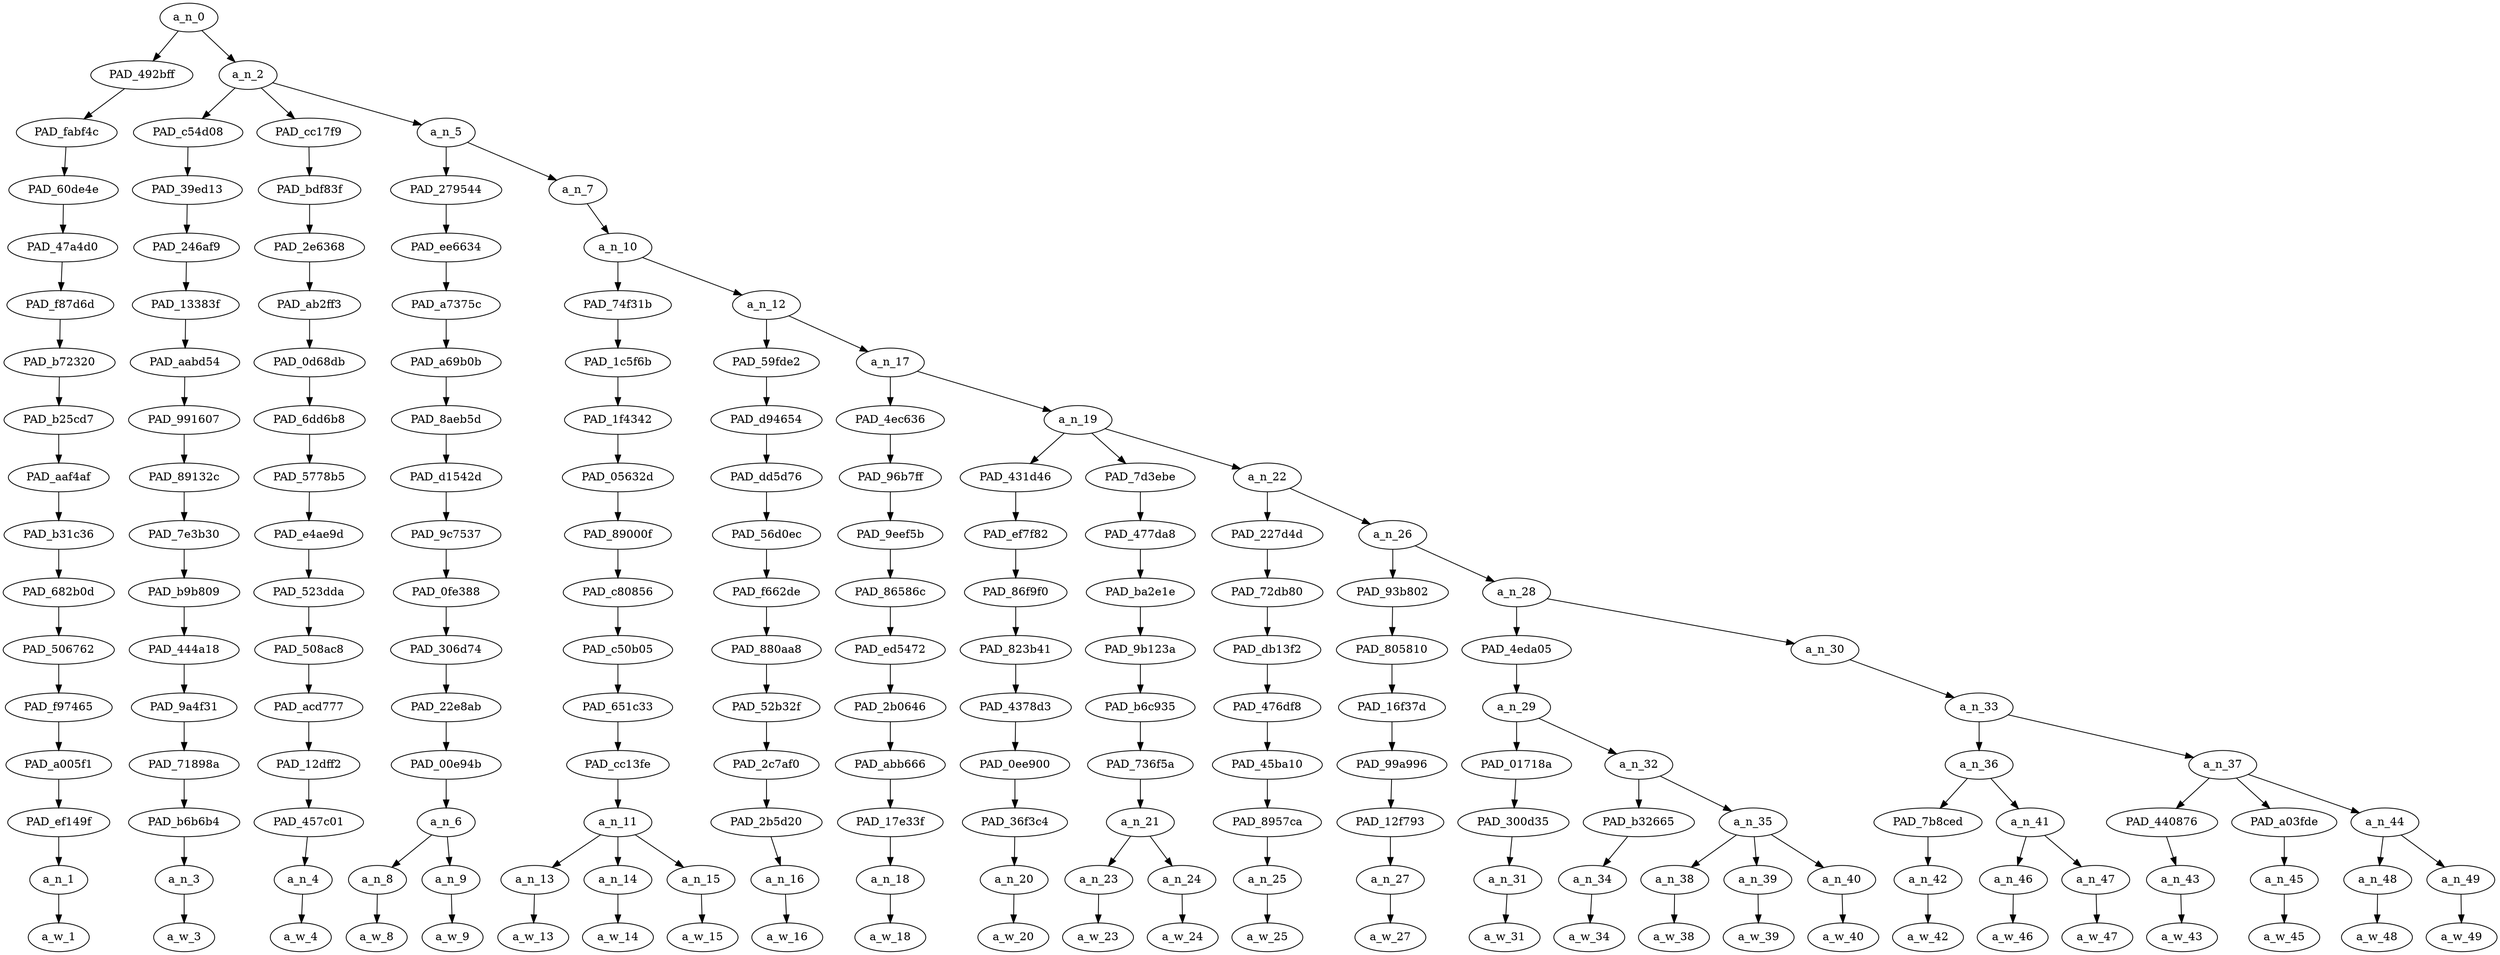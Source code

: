 strict digraph "" {
	a_n_0	[div_dir=1,
		index=0,
		level=16,
		pos="1.4283311631944444,16!",
		text_span="[0, 1, 2, 3, 4, 5, 6, 7, 8, 9, 10, 11, 12, 13, 14, 15, 16, 17, 18, 19, 20, 21, 22, 23, 24, 25, 26]",
		value=1.00000001];
	PAD_492bff	[div_dir=1,
		index=0,
		level=15,
		pos="0.0,15!",
		text_span="[0]",
		value=0.03278621];
	a_n_0 -> PAD_492bff;
	a_n_2	[div_dir=1,
		index=1,
		level=15,
		pos="2.856662326388889,15!",
		text_span="[1, 2, 3, 4, 5, 6, 7, 8, 9, 10, 11, 12, 13, 14, 15, 16, 17, 18, 19, 20, 21, 22, 23, 24, 25, 26]",
		value=0.96637323];
	a_n_0 -> a_n_2;
	PAD_fabf4c	[div_dir=1,
		index=0,
		level=14,
		pos="0.0,14!",
		text_span="[0]",
		value=0.03278621];
	PAD_492bff -> PAD_fabf4c;
	PAD_60de4e	[div_dir=1,
		index=0,
		level=13,
		pos="0.0,13!",
		text_span="[0]",
		value=0.03278621];
	PAD_fabf4c -> PAD_60de4e;
	PAD_47a4d0	[div_dir=1,
		index=0,
		level=12,
		pos="0.0,12!",
		text_span="[0]",
		value=0.03278621];
	PAD_60de4e -> PAD_47a4d0;
	PAD_f87d6d	[div_dir=1,
		index=0,
		level=11,
		pos="0.0,11!",
		text_span="[0]",
		value=0.03278621];
	PAD_47a4d0 -> PAD_f87d6d;
	PAD_b72320	[div_dir=1,
		index=0,
		level=10,
		pos="0.0,10!",
		text_span="[0]",
		value=0.03278621];
	PAD_f87d6d -> PAD_b72320;
	PAD_b25cd7	[div_dir=1,
		index=0,
		level=9,
		pos="0.0,9!",
		text_span="[0]",
		value=0.03278621];
	PAD_b72320 -> PAD_b25cd7;
	PAD_aaf4af	[div_dir=1,
		index=0,
		level=8,
		pos="0.0,8!",
		text_span="[0]",
		value=0.03278621];
	PAD_b25cd7 -> PAD_aaf4af;
	PAD_b31c36	[div_dir=1,
		index=0,
		level=7,
		pos="0.0,7!",
		text_span="[0]",
		value=0.03278621];
	PAD_aaf4af -> PAD_b31c36;
	PAD_682b0d	[div_dir=1,
		index=0,
		level=6,
		pos="0.0,6!",
		text_span="[0]",
		value=0.03278621];
	PAD_b31c36 -> PAD_682b0d;
	PAD_506762	[div_dir=1,
		index=0,
		level=5,
		pos="0.0,5!",
		text_span="[0]",
		value=0.03278621];
	PAD_682b0d -> PAD_506762;
	PAD_f97465	[div_dir=1,
		index=0,
		level=4,
		pos="0.0,4!",
		text_span="[0]",
		value=0.03278621];
	PAD_506762 -> PAD_f97465;
	PAD_a005f1	[div_dir=1,
		index=0,
		level=3,
		pos="0.0,3!",
		text_span="[0]",
		value=0.03278621];
	PAD_f97465 -> PAD_a005f1;
	PAD_ef149f	[div_dir=1,
		index=0,
		level=2,
		pos="0.0,2!",
		text_span="[0]",
		value=0.03278621];
	PAD_a005f1 -> PAD_ef149f;
	a_n_1	[div_dir=1,
		index=0,
		level=1,
		pos="0.0,1!",
		text_span="[0]",
		value=0.03278621];
	PAD_ef149f -> a_n_1;
	a_w_1	[div_dir=0,
		index=0,
		level=0,
		pos="0,0!",
		text_span="[0]",
		value=it];
	a_n_1 -> a_w_1;
	PAD_c54d08	[div_dir=1,
		index=1,
		level=14,
		pos="1.0,14!",
		text_span="[1]",
		value=0.08387224];
	a_n_2 -> PAD_c54d08;
	PAD_cc17f9	[div_dir=1,
		index=2,
		level=14,
		pos="2.0,14!",
		text_span="[2]",
		value=0.02663033];
	a_n_2 -> PAD_cc17f9;
	a_n_5	[div_dir=1,
		index=3,
		level=14,
		pos="5.569986979166666,14!",
		text_span="[3, 4, 5, 6, 7, 8, 9, 10, 11, 12, 13, 14, 15, 16, 17, 18, 19, 20, 21, 22, 23, 24, 25, 26]",
		value=0.85506629];
	a_n_2 -> a_n_5;
	PAD_39ed13	[div_dir=1,
		index=1,
		level=13,
		pos="1.0,13!",
		text_span="[1]",
		value=0.08387224];
	PAD_c54d08 -> PAD_39ed13;
	PAD_246af9	[div_dir=1,
		index=1,
		level=12,
		pos="1.0,12!",
		text_span="[1]",
		value=0.08387224];
	PAD_39ed13 -> PAD_246af9;
	PAD_13383f	[div_dir=1,
		index=1,
		level=11,
		pos="1.0,11!",
		text_span="[1]",
		value=0.08387224];
	PAD_246af9 -> PAD_13383f;
	PAD_aabd54	[div_dir=1,
		index=1,
		level=10,
		pos="1.0,10!",
		text_span="[1]",
		value=0.08387224];
	PAD_13383f -> PAD_aabd54;
	PAD_991607	[div_dir=1,
		index=1,
		level=9,
		pos="1.0,9!",
		text_span="[1]",
		value=0.08387224];
	PAD_aabd54 -> PAD_991607;
	PAD_89132c	[div_dir=1,
		index=1,
		level=8,
		pos="1.0,8!",
		text_span="[1]",
		value=0.08387224];
	PAD_991607 -> PAD_89132c;
	PAD_7e3b30	[div_dir=1,
		index=1,
		level=7,
		pos="1.0,7!",
		text_span="[1]",
		value=0.08387224];
	PAD_89132c -> PAD_7e3b30;
	PAD_b9b809	[div_dir=1,
		index=1,
		level=6,
		pos="1.0,6!",
		text_span="[1]",
		value=0.08387224];
	PAD_7e3b30 -> PAD_b9b809;
	PAD_444a18	[div_dir=1,
		index=1,
		level=5,
		pos="1.0,5!",
		text_span="[1]",
		value=0.08387224];
	PAD_b9b809 -> PAD_444a18;
	PAD_9a4f31	[div_dir=1,
		index=1,
		level=4,
		pos="1.0,4!",
		text_span="[1]",
		value=0.08387224];
	PAD_444a18 -> PAD_9a4f31;
	PAD_71898a	[div_dir=1,
		index=1,
		level=3,
		pos="1.0,3!",
		text_span="[1]",
		value=0.08387224];
	PAD_9a4f31 -> PAD_71898a;
	PAD_b6b6b4	[div_dir=1,
		index=1,
		level=2,
		pos="1.0,2!",
		text_span="[1]",
		value=0.08387224];
	PAD_71898a -> PAD_b6b6b4;
	a_n_3	[div_dir=1,
		index=1,
		level=1,
		pos="1.0,1!",
		text_span="[1]",
		value=0.08387224];
	PAD_b6b6b4 -> a_n_3;
	a_w_3	[div_dir=0,
		index=1,
		level=0,
		pos="1,0!",
		text_span="[1]",
		value=irritates];
	a_n_3 -> a_w_3;
	PAD_bdf83f	[div_dir=1,
		index=2,
		level=13,
		pos="2.0,13!",
		text_span="[2]",
		value=0.02663033];
	PAD_cc17f9 -> PAD_bdf83f;
	PAD_2e6368	[div_dir=1,
		index=2,
		level=12,
		pos="2.0,12!",
		text_span="[2]",
		value=0.02663033];
	PAD_bdf83f -> PAD_2e6368;
	PAD_ab2ff3	[div_dir=1,
		index=2,
		level=11,
		pos="2.0,11!",
		text_span="[2]",
		value=0.02663033];
	PAD_2e6368 -> PAD_ab2ff3;
	PAD_0d68db	[div_dir=1,
		index=2,
		level=10,
		pos="2.0,10!",
		text_span="[2]",
		value=0.02663033];
	PAD_ab2ff3 -> PAD_0d68db;
	PAD_6dd6b8	[div_dir=1,
		index=2,
		level=9,
		pos="2.0,9!",
		text_span="[2]",
		value=0.02663033];
	PAD_0d68db -> PAD_6dd6b8;
	PAD_5778b5	[div_dir=1,
		index=2,
		level=8,
		pos="2.0,8!",
		text_span="[2]",
		value=0.02663033];
	PAD_6dd6b8 -> PAD_5778b5;
	PAD_e4ae9d	[div_dir=1,
		index=2,
		level=7,
		pos="2.0,7!",
		text_span="[2]",
		value=0.02663033];
	PAD_5778b5 -> PAD_e4ae9d;
	PAD_523dda	[div_dir=1,
		index=2,
		level=6,
		pos="2.0,6!",
		text_span="[2]",
		value=0.02663033];
	PAD_e4ae9d -> PAD_523dda;
	PAD_508ac8	[div_dir=1,
		index=2,
		level=5,
		pos="2.0,5!",
		text_span="[2]",
		value=0.02663033];
	PAD_523dda -> PAD_508ac8;
	PAD_acd777	[div_dir=1,
		index=2,
		level=4,
		pos="2.0,4!",
		text_span="[2]",
		value=0.02663033];
	PAD_508ac8 -> PAD_acd777;
	PAD_12dff2	[div_dir=1,
		index=2,
		level=3,
		pos="2.0,3!",
		text_span="[2]",
		value=0.02663033];
	PAD_acd777 -> PAD_12dff2;
	PAD_457c01	[div_dir=1,
		index=2,
		level=2,
		pos="2.0,2!",
		text_span="[2]",
		value=0.02663033];
	PAD_12dff2 -> PAD_457c01;
	a_n_4	[div_dir=1,
		index=2,
		level=1,
		pos="2.0,1!",
		text_span="[2]",
		value=0.02663033];
	PAD_457c01 -> a_n_4;
	a_w_4	[div_dir=0,
		index=2,
		level=0,
		pos="2,0!",
		text_span="[2]",
		value=me];
	a_n_4 -> a_w_4;
	PAD_279544	[div_dir=1,
		index=3,
		level=13,
		pos="3.5,13!",
		text_span="[3, 4]",
		value=0.04538017];
	a_n_5 -> PAD_279544;
	a_n_7	[div_dir=1,
		index=4,
		level=13,
		pos="7.639973958333333,13!",
		text_span="[5, 6, 7, 8, 9, 10, 11, 12, 13, 14, 15, 16, 17, 18, 19, 20, 21, 22, 23, 24, 25, 26]",
		value=0.80888631];
	a_n_5 -> a_n_7;
	PAD_ee6634	[div_dir=1,
		index=3,
		level=12,
		pos="3.5,12!",
		text_span="[3, 4]",
		value=0.04538017];
	PAD_279544 -> PAD_ee6634;
	PAD_a7375c	[div_dir=1,
		index=3,
		level=11,
		pos="3.5,11!",
		text_span="[3, 4]",
		value=0.04538017];
	PAD_ee6634 -> PAD_a7375c;
	PAD_a69b0b	[div_dir=1,
		index=3,
		level=10,
		pos="3.5,10!",
		text_span="[3, 4]",
		value=0.04538017];
	PAD_a7375c -> PAD_a69b0b;
	PAD_8aeb5d	[div_dir=1,
		index=3,
		level=9,
		pos="3.5,9!",
		text_span="[3, 4]",
		value=0.04538017];
	PAD_a69b0b -> PAD_8aeb5d;
	PAD_d1542d	[div_dir=1,
		index=3,
		level=8,
		pos="3.5,8!",
		text_span="[3, 4]",
		value=0.04538017];
	PAD_8aeb5d -> PAD_d1542d;
	PAD_9c7537	[div_dir=1,
		index=3,
		level=7,
		pos="3.5,7!",
		text_span="[3, 4]",
		value=0.04538017];
	PAD_d1542d -> PAD_9c7537;
	PAD_0fe388	[div_dir=1,
		index=3,
		level=6,
		pos="3.5,6!",
		text_span="[3, 4]",
		value=0.04538017];
	PAD_9c7537 -> PAD_0fe388;
	PAD_306d74	[div_dir=1,
		index=3,
		level=5,
		pos="3.5,5!",
		text_span="[3, 4]",
		value=0.04538017];
	PAD_0fe388 -> PAD_306d74;
	PAD_22e8ab	[div_dir=1,
		index=3,
		level=4,
		pos="3.5,4!",
		text_span="[3, 4]",
		value=0.04538017];
	PAD_306d74 -> PAD_22e8ab;
	PAD_00e94b	[div_dir=1,
		index=3,
		level=3,
		pos="3.5,3!",
		text_span="[3, 4]",
		value=0.04538017];
	PAD_22e8ab -> PAD_00e94b;
	a_n_6	[div_dir=1,
		index=3,
		level=2,
		pos="3.5,2!",
		text_span="[3, 4]",
		value=0.04538017];
	PAD_00e94b -> a_n_6;
	a_n_8	[div_dir=1,
		index=3,
		level=1,
		pos="3.0,1!",
		text_span="[3]",
		value=0.02193489];
	a_n_6 -> a_n_8;
	a_n_9	[div_dir=1,
		index=4,
		level=1,
		pos="4.0,1!",
		text_span="[4]",
		value=0.02317664];
	a_n_6 -> a_n_9;
	a_w_8	[div_dir=0,
		index=3,
		level=0,
		pos="3,0!",
		text_span="[3]",
		value=the];
	a_n_8 -> a_w_8;
	a_w_9	[div_dir=0,
		index=4,
		level=0,
		pos="4,0!",
		text_span="[4]",
		value=way];
	a_n_9 -> a_w_9;
	a_n_10	[div_dir=1,
		index=4,
		level=12,
		pos="7.639973958333333,12!",
		text_span="[5, 6, 7, 8, 9, 10, 11, 12, 13, 14, 15, 16, 17, 18, 19, 20, 21, 22, 23, 24, 25, 26]",
		value=0.80813141];
	a_n_7 -> a_n_10;
	PAD_74f31b	[div_dir=1,
		index=4,
		level=11,
		pos="6.0,11!",
		text_span="[5, 6, 7]",
		value=0.09258547];
	a_n_10 -> PAD_74f31b;
	a_n_12	[div_dir=1,
		index=5,
		level=11,
		pos="9.279947916666666,11!",
		text_span="[8, 9, 10, 11, 12, 13, 14, 15, 16, 17, 18, 19, 20, 21, 22, 23, 24, 25, 26]",
		value=0.71479104];
	a_n_10 -> a_n_12;
	PAD_1c5f6b	[div_dir=1,
		index=4,
		level=10,
		pos="6.0,10!",
		text_span="[5, 6, 7]",
		value=0.09258547];
	PAD_74f31b -> PAD_1c5f6b;
	PAD_1f4342	[div_dir=1,
		index=4,
		level=9,
		pos="6.0,9!",
		text_span="[5, 6, 7]",
		value=0.09258547];
	PAD_1c5f6b -> PAD_1f4342;
	PAD_05632d	[div_dir=1,
		index=4,
		level=8,
		pos="6.0,8!",
		text_span="[5, 6, 7]",
		value=0.09258547];
	PAD_1f4342 -> PAD_05632d;
	PAD_89000f	[div_dir=1,
		index=4,
		level=7,
		pos="6.0,7!",
		text_span="[5, 6, 7]",
		value=0.09258547];
	PAD_05632d -> PAD_89000f;
	PAD_c80856	[div_dir=1,
		index=4,
		level=6,
		pos="6.0,6!",
		text_span="[5, 6, 7]",
		value=0.09258547];
	PAD_89000f -> PAD_c80856;
	PAD_c50b05	[div_dir=1,
		index=4,
		level=5,
		pos="6.0,5!",
		text_span="[5, 6, 7]",
		value=0.09258547];
	PAD_c80856 -> PAD_c50b05;
	PAD_651c33	[div_dir=1,
		index=4,
		level=4,
		pos="6.0,4!",
		text_span="[5, 6, 7]",
		value=0.09258547];
	PAD_c50b05 -> PAD_651c33;
	PAD_cc13fe	[div_dir=1,
		index=4,
		level=3,
		pos="6.0,3!",
		text_span="[5, 6, 7]",
		value=0.09258547];
	PAD_651c33 -> PAD_cc13fe;
	a_n_11	[div_dir=1,
		index=4,
		level=2,
		pos="6.0,2!",
		text_span="[5, 6, 7]",
		value=0.09258547];
	PAD_cc13fe -> a_n_11;
	a_n_13	[div_dir=1,
		index=5,
		level=1,
		pos="5.0,1!",
		text_span="[5]",
		value=0.02471283];
	a_n_11 -> a_n_13;
	a_n_14	[div_dir=1,
		index=6,
		level=1,
		pos="6.0,1!",
		text_span="[6]",
		value=0.03493257];
	a_n_11 -> a_n_14;
	a_n_15	[div_dir=-1,
		index=7,
		level=1,
		pos="7.0,1!",
		text_span="[7]",
		value=0.03272917];
	a_n_11 -> a_n_15;
	a_w_13	[div_dir=0,
		index=5,
		level=0,
		pos="5,0!",
		text_span="[5]",
		value=these];
	a_n_13 -> a_w_13;
	a_w_14	[div_dir=0,
		index=6,
		level=0,
		pos="6,0!",
		text_span="[6]",
		value=african];
	a_n_14 -> a_w_14;
	a_w_15	[div_dir=0,
		index=7,
		level=0,
		pos="7,0!",
		text_span="[7]",
		value=nature];
	a_n_15 -> a_w_15;
	PAD_59fde2	[div_dir=-1,
		index=5,
		level=10,
		pos="8.0,10!",
		text_span="[8]",
		value=0.02499937];
	a_n_12 -> PAD_59fde2;
	a_n_17	[div_dir=1,
		index=6,
		level=10,
		pos="10.559895833333332,10!",
		text_span="[9, 10, 11, 12, 13, 14, 15, 16, 17, 18, 19, 20, 21, 22, 23, 24, 25, 26]",
		value=0.68906487];
	a_n_12 -> a_n_17;
	PAD_d94654	[div_dir=-1,
		index=5,
		level=9,
		pos="8.0,9!",
		text_span="[8]",
		value=0.02499937];
	PAD_59fde2 -> PAD_d94654;
	PAD_dd5d76	[div_dir=-1,
		index=5,
		level=8,
		pos="8.0,8!",
		text_span="[8]",
		value=0.02499937];
	PAD_d94654 -> PAD_dd5d76;
	PAD_56d0ec	[div_dir=-1,
		index=5,
		level=7,
		pos="8.0,7!",
		text_span="[8]",
		value=0.02499937];
	PAD_dd5d76 -> PAD_56d0ec;
	PAD_f662de	[div_dir=-1,
		index=5,
		level=6,
		pos="8.0,6!",
		text_span="[8]",
		value=0.02499937];
	PAD_56d0ec -> PAD_f662de;
	PAD_880aa8	[div_dir=-1,
		index=5,
		level=5,
		pos="8.0,5!",
		text_span="[8]",
		value=0.02499937];
	PAD_f662de -> PAD_880aa8;
	PAD_52b32f	[div_dir=-1,
		index=5,
		level=4,
		pos="8.0,4!",
		text_span="[8]",
		value=0.02499937];
	PAD_880aa8 -> PAD_52b32f;
	PAD_2c7af0	[div_dir=-1,
		index=5,
		level=3,
		pos="8.0,3!",
		text_span="[8]",
		value=0.02499937];
	PAD_52b32f -> PAD_2c7af0;
	PAD_2b5d20	[div_dir=-1,
		index=5,
		level=2,
		pos="8.0,2!",
		text_span="[8]",
		value=0.02499937];
	PAD_2c7af0 -> PAD_2b5d20;
	a_n_16	[div_dir=-1,
		index=8,
		level=1,
		pos="8.0,1!",
		text_span="[8]",
		value=0.02499937];
	PAD_2b5d20 -> a_n_16;
	a_w_16	[div_dir=0,
		index=8,
		level=0,
		pos="8,0!",
		text_span="[8]",
		value=shows];
	a_n_16 -> a_w_16;
	PAD_4ec636	[div_dir=1,
		index=6,
		level=9,
		pos="9.0,9!",
		text_span="[9]",
		value=0.01974492];
	a_n_17 -> PAD_4ec636;
	a_n_19	[div_dir=1,
		index=7,
		level=9,
		pos="12.119791666666666,9!",
		text_span="[10, 11, 12, 13, 14, 15, 16, 17, 18, 19, 20, 21, 22, 23, 24, 25, 26]",
		value=0.66857242];
	a_n_17 -> a_n_19;
	PAD_96b7ff	[div_dir=1,
		index=6,
		level=8,
		pos="9.0,8!",
		text_span="[9]",
		value=0.01974492];
	PAD_4ec636 -> PAD_96b7ff;
	PAD_9eef5b	[div_dir=1,
		index=6,
		level=7,
		pos="9.0,7!",
		text_span="[9]",
		value=0.01974492];
	PAD_96b7ff -> PAD_9eef5b;
	PAD_86586c	[div_dir=1,
		index=6,
		level=6,
		pos="9.0,6!",
		text_span="[9]",
		value=0.01974492];
	PAD_9eef5b -> PAD_86586c;
	PAD_ed5472	[div_dir=1,
		index=6,
		level=5,
		pos="9.0,5!",
		text_span="[9]",
		value=0.01974492];
	PAD_86586c -> PAD_ed5472;
	PAD_2b0646	[div_dir=1,
		index=6,
		level=4,
		pos="9.0,4!",
		text_span="[9]",
		value=0.01974492];
	PAD_ed5472 -> PAD_2b0646;
	PAD_abb666	[div_dir=1,
		index=6,
		level=3,
		pos="9.0,3!",
		text_span="[9]",
		value=0.01974492];
	PAD_2b0646 -> PAD_abb666;
	PAD_17e33f	[div_dir=1,
		index=6,
		level=2,
		pos="9.0,2!",
		text_span="[9]",
		value=0.01974492];
	PAD_abb666 -> PAD_17e33f;
	a_n_18	[div_dir=1,
		index=9,
		level=1,
		pos="9.0,1!",
		text_span="[9]",
		value=0.01974492];
	PAD_17e33f -> a_n_18;
	a_w_18	[div_dir=0,
		index=9,
		level=0,
		pos="9,0!",
		text_span="[9]",
		value=all];
	a_n_18 -> a_w_18;
	PAD_431d46	[div_dir=1,
		index=7,
		level=8,
		pos="10.0,8!",
		text_span="[10]",
		value=0.02091941];
	a_n_19 -> PAD_431d46;
	PAD_7d3ebe	[div_dir=1,
		index=8,
		level=8,
		pos="11.5,8!",
		text_span="[11, 12]",
		value=0.04776961];
	a_n_19 -> PAD_7d3ebe;
	a_n_22	[div_dir=1,
		index=9,
		level=8,
		pos="14.859375,8!",
		text_span="[13, 14, 15, 16, 17, 18, 19, 20, 21, 22, 23, 24, 25, 26]",
		value=0.59913184];
	a_n_19 -> a_n_22;
	PAD_ef7f82	[div_dir=1,
		index=7,
		level=7,
		pos="10.0,7!",
		text_span="[10]",
		value=0.02091941];
	PAD_431d46 -> PAD_ef7f82;
	PAD_86f9f0	[div_dir=1,
		index=7,
		level=6,
		pos="10.0,6!",
		text_span="[10]",
		value=0.02091941];
	PAD_ef7f82 -> PAD_86f9f0;
	PAD_823b41	[div_dir=1,
		index=7,
		level=5,
		pos="10.0,5!",
		text_span="[10]",
		value=0.02091941];
	PAD_86f9f0 -> PAD_823b41;
	PAD_4378d3	[div_dir=1,
		index=7,
		level=4,
		pos="10.0,4!",
		text_span="[10]",
		value=0.02091941];
	PAD_823b41 -> PAD_4378d3;
	PAD_0ee900	[div_dir=1,
		index=7,
		level=3,
		pos="10.0,3!",
		text_span="[10]",
		value=0.02091941];
	PAD_4378d3 -> PAD_0ee900;
	PAD_36f3c4	[div_dir=1,
		index=7,
		level=2,
		pos="10.0,2!",
		text_span="[10]",
		value=0.02091941];
	PAD_0ee900 -> PAD_36f3c4;
	a_n_20	[div_dir=1,
		index=10,
		level=1,
		pos="10.0,1!",
		text_span="[10]",
		value=0.02091941];
	PAD_36f3c4 -> a_n_20;
	a_w_20	[div_dir=0,
		index=10,
		level=0,
		pos="10,0!",
		text_span="[10]",
		value=give];
	a_n_20 -> a_w_20;
	PAD_477da8	[div_dir=1,
		index=8,
		level=7,
		pos="11.5,7!",
		text_span="[11, 12]",
		value=0.04776961];
	PAD_7d3ebe -> PAD_477da8;
	PAD_ba2e1e	[div_dir=1,
		index=8,
		level=6,
		pos="11.5,6!",
		text_span="[11, 12]",
		value=0.04776961];
	PAD_477da8 -> PAD_ba2e1e;
	PAD_9b123a	[div_dir=1,
		index=8,
		level=5,
		pos="11.5,5!",
		text_span="[11, 12]",
		value=0.04776961];
	PAD_ba2e1e -> PAD_9b123a;
	PAD_b6c935	[div_dir=1,
		index=8,
		level=4,
		pos="11.5,4!",
		text_span="[11, 12]",
		value=0.04776961];
	PAD_9b123a -> PAD_b6c935;
	PAD_736f5a	[div_dir=1,
		index=8,
		level=3,
		pos="11.5,3!",
		text_span="[11, 12]",
		value=0.04776961];
	PAD_b6c935 -> PAD_736f5a;
	a_n_21	[div_dir=1,
		index=8,
		level=2,
		pos="11.5,2!",
		text_span="[11, 12]",
		value=0.04776961];
	PAD_736f5a -> a_n_21;
	a_n_23	[div_dir=1,
		index=11,
		level=1,
		pos="11.0,1!",
		text_span="[11]",
		value=0.02041210];
	a_n_21 -> a_n_23;
	a_n_24	[div_dir=1,
		index=12,
		level=1,
		pos="12.0,1!",
		text_span="[12]",
		value=0.02730190];
	a_n_21 -> a_n_24;
	a_w_23	[div_dir=0,
		index=11,
		level=0,
		pos="11,0!",
		text_span="[11]",
		value=the1];
	a_n_23 -> a_w_23;
	a_w_24	[div_dir=0,
		index=12,
		level=0,
		pos="12,0!",
		text_span="[12]",
		value=animals];
	a_n_24 -> a_w_24;
	PAD_227d4d	[div_dir=-1,
		index=9,
		level=7,
		pos="13.0,7!",
		text_span="[13]",
		value=0.02500744];
	a_n_22 -> PAD_227d4d;
	a_n_26	[div_dir=1,
		index=10,
		level=7,
		pos="16.71875,7!",
		text_span="[14, 15, 16, 17, 18, 19, 20, 21, 22, 23, 24, 25, 26]",
		value=0.57334573];
	a_n_22 -> a_n_26;
	PAD_72db80	[div_dir=-1,
		index=9,
		level=6,
		pos="13.0,6!",
		text_span="[13]",
		value=0.02500744];
	PAD_227d4d -> PAD_72db80;
	PAD_db13f2	[div_dir=-1,
		index=9,
		level=5,
		pos="13.0,5!",
		text_span="[13]",
		value=0.02500744];
	PAD_72db80 -> PAD_db13f2;
	PAD_476df8	[div_dir=-1,
		index=9,
		level=4,
		pos="13.0,4!",
		text_span="[13]",
		value=0.02500744];
	PAD_db13f2 -> PAD_476df8;
	PAD_45ba10	[div_dir=-1,
		index=9,
		level=3,
		pos="13.0,3!",
		text_span="[13]",
		value=0.02500744];
	PAD_476df8 -> PAD_45ba10;
	PAD_8957ca	[div_dir=-1,
		index=9,
		level=2,
		pos="13.0,2!",
		text_span="[13]",
		value=0.02500744];
	PAD_45ba10 -> PAD_8957ca;
	a_n_25	[div_dir=-1,
		index=13,
		level=1,
		pos="13.0,1!",
		text_span="[13]",
		value=0.02500744];
	PAD_8957ca -> a_n_25;
	a_w_25	[div_dir=0,
		index=13,
		level=0,
		pos="13,0!",
		text_span="[13]",
		value=names];
	a_n_25 -> a_w_25;
	PAD_93b802	[div_dir=1,
		index=10,
		level=6,
		pos="14.0,6!",
		text_span="[14]",
		value=0.02145923];
	a_n_26 -> PAD_93b802;
	a_n_28	[div_dir=1,
		index=11,
		level=6,
		pos="19.4375,6!",
		text_span="[15, 16, 17, 18, 19, 20, 21, 22, 23, 24, 25, 26]",
		value=0.55107525];
	a_n_26 -> a_n_28;
	PAD_805810	[div_dir=1,
		index=10,
		level=5,
		pos="14.0,5!",
		text_span="[14]",
		value=0.02145923];
	PAD_93b802 -> PAD_805810;
	PAD_16f37d	[div_dir=1,
		index=10,
		level=4,
		pos="14.0,4!",
		text_span="[14]",
		value=0.02145923];
	PAD_805810 -> PAD_16f37d;
	PAD_99a996	[div_dir=1,
		index=10,
		level=3,
		pos="14.0,3!",
		text_span="[14]",
		value=0.02145923];
	PAD_16f37d -> PAD_99a996;
	PAD_12f793	[div_dir=1,
		index=10,
		level=2,
		pos="14.0,2!",
		text_span="[14]",
		value=0.02145923];
	PAD_99a996 -> PAD_12f793;
	a_n_27	[div_dir=1,
		index=14,
		level=1,
		pos="14.0,1!",
		text_span="[14]",
		value=0.02145923];
	PAD_12f793 -> a_n_27;
	a_w_27	[div_dir=0,
		index=14,
		level=0,
		pos="14,0!",
		text_span="[14]",
		value=like];
	a_n_27 -> a_w_27;
	PAD_4eda05	[div_dir=1,
		index=11,
		level=5,
		pos="16.0,5!",
		text_span="[15, 16, 17, 18, 19]",
		value=0.35860259];
	a_n_28 -> PAD_4eda05;
	a_n_30	[div_dir=1,
		index=12,
		level=5,
		pos="22.875,5!",
		text_span="[20, 21, 22, 23, 24, 25, 26]",
		value=0.19164741];
	a_n_28 -> a_n_30;
	a_n_29	[div_dir=1,
		index=11,
		level=4,
		pos="16.0,4!",
		text_span="[15, 16, 17, 18, 19]",
		value=0.35860259];
	PAD_4eda05 -> a_n_29;
	PAD_01718a	[div_dir=1,
		index=11,
		level=3,
		pos="15.0,3!",
		text_span="[15]",
		value=0.02421577];
	a_n_29 -> PAD_01718a;
	a_n_32	[div_dir=1,
		index=12,
		level=3,
		pos="17.0,3!",
		text_span="[16, 17, 18, 19]",
		value=0.33357888];
	a_n_29 -> a_n_32;
	PAD_300d35	[div_dir=1,
		index=11,
		level=2,
		pos="15.0,2!",
		text_span="[15]",
		value=0.02421577];
	PAD_01718a -> PAD_300d35;
	a_n_31	[div_dir=1,
		index=15,
		level=1,
		pos="15.0,1!",
		text_span="[15]",
		value=0.02421577];
	PAD_300d35 -> a_n_31;
	a_w_31	[div_dir=0,
		index=15,
		level=0,
		pos="15,0!",
		text_span="[15]",
		value=those];
	a_n_31 -> a_w_31;
	PAD_b32665	[div_dir=1,
		index=12,
		level=2,
		pos="16.0,2!",
		text_span="[16]",
		value=0.02335956];
	a_n_32 -> PAD_b32665;
	a_n_35	[div_dir=1,
		index=13,
		level=2,
		pos="18.0,2!",
		text_span="[17, 18, 19]",
		value=0.30939924];
	a_n_32 -> a_n_35;
	a_n_34	[div_dir=1,
		index=16,
		level=1,
		pos="16.0,1!",
		text_span="[16]",
		value=0.02335956];
	PAD_b32665 -> a_n_34;
	a_w_34	[div_dir=0,
		index=16,
		level=0,
		pos="16,0!",
		text_span="[16]",
		value=of];
	a_n_34 -> a_w_34;
	a_n_38	[div_dir=-1,
		index=17,
		level=1,
		pos="17.0,1!",
		text_span="[17]",
		value=0.03445849];
	a_n_35 -> a_n_38;
	a_n_39	[div_dir=1,
		index=18,
		level=1,
		pos="18.0,1!",
		text_span="[18]",
		value=0.15131381];
	a_n_35 -> a_n_39;
	a_n_40	[div_dir=1,
		index=19,
		level=1,
		pos="19.0,1!",
		text_span="[19]",
		value=0.12280079];
	a_n_35 -> a_n_40;
	a_w_38	[div_dir=0,
		index=17,
		level=0,
		pos="17,0!",
		text_span="[17]",
		value=their];
	a_n_38 -> a_w_38;
	a_w_39	[div_dir=0,
		index=18,
		level=0,
		pos="18,0!",
		text_span="[18]",
		value=nigger];
	a_n_39 -> a_w_39;
	a_w_40	[div_dir=0,
		index=19,
		level=0,
		pos="19,0!",
		text_span="[19]",
		value=poachers];
	a_n_40 -> a_w_40;
	a_n_33	[div_dir=1,
		index=12,
		level=4,
		pos="22.875,4!",
		text_span="[20, 21, 22, 23, 24, 25, 26]",
		value=0.19131387];
	a_n_30 -> a_n_33;
	a_n_36	[div_dir=1,
		index=13,
		level=3,
		pos="21.25,3!",
		text_span="[20, 21, 22]",
		value=0.08378541];
	a_n_33 -> a_n_36;
	a_n_37	[div_dir=1,
		index=14,
		level=3,
		pos="24.5,3!",
		text_span="[23, 24, 25, 26]",
		value=0.10719493];
	a_n_33 -> a_n_37;
	PAD_7b8ced	[div_dir=1,
		index=15,
		level=2,
		pos="22.0,2!",
		text_span="[22]",
		value=0.02647022];
	a_n_36 -> PAD_7b8ced;
	a_n_41	[div_dir=1,
		index=14,
		level=2,
		pos="20.5,2!",
		text_span="[20, 21]",
		value=0.05710541];
	a_n_36 -> a_n_41;
	a_n_42	[div_dir=1,
		index=22,
		level=1,
		pos="22.0,1!",
		text_span="[22]",
		value=0.02647022];
	PAD_7b8ced -> a_n_42;
	a_w_42	[div_dir=0,
		index=22,
		level=0,
		pos="22,0!",
		text_span="[22]",
		value=themselves];
	a_n_42 -> a_w_42;
	a_n_46	[div_dir=1,
		index=20,
		level=1,
		pos="20.0,1!",
		text_span="[20]",
		value=0.02468001];
	a_n_41 -> a_n_46;
	a_n_47	[div_dir=1,
		index=21,
		level=1,
		pos="21.0,1!",
		text_span="[21]",
		value=0.03229351];
	a_n_41 -> a_n_47;
	a_w_46	[div_dir=0,
		index=20,
		level=0,
		pos="20,0!",
		text_span="[20]",
		value=the2];
	a_n_46 -> a_w_46;
	a_w_47	[div_dir=0,
		index=21,
		level=0,
		pos="21,0!",
		text_span="[21]",
		value=animals1];
	a_n_47 -> a_w_47;
	PAD_440876	[div_dir=1,
		index=16,
		level=2,
		pos="23.0,2!",
		text_span="[23]",
		value=0.02296145];
	a_n_37 -> PAD_440876;
	PAD_a03fde	[div_dir=1,
		index=18,
		level=2,
		pos="26.0,2!",
		text_span="[26]",
		value=0.03617822];
	a_n_37 -> PAD_a03fde;
	a_n_44	[div_dir=1,
		index=17,
		level=2,
		pos="24.5,2!",
		text_span="[24, 25]",
		value=0.04779567];
	a_n_37 -> a_n_44;
	a_n_43	[div_dir=1,
		index=23,
		level=1,
		pos="23.0,1!",
		text_span="[23]",
		value=0.02296145];
	PAD_440876 -> a_n_43;
	a_w_43	[div_dir=0,
		index=23,
		level=0,
		pos="23,0!",
		text_span="[23]",
		value=are];
	a_n_43 -> a_w_43;
	a_n_45	[div_dir=1,
		index=26,
		level=1,
		pos="26.0,1!",
		text_span="[26]",
		value=0.03617822];
	PAD_a03fde -> a_n_45;
	a_w_45	[div_dir=0,
		index=26,
		level=0,
		pos="26,0!",
		text_span="[26]",
		value=outraged];
	a_n_45 -> a_w_45;
	a_n_48	[div_dir=1,
		index=24,
		level=1,
		pos="24.0,1!",
		text_span="[24]",
		value=0.02062898];
	a_n_44 -> a_n_48;
	a_n_49	[div_dir=1,
		index=25,
		level=1,
		pos="25.0,1!",
		text_span="[25]",
		value=0.02707712];
	a_n_44 -> a_n_49;
	a_w_48	[div_dir=0,
		index=24,
		level=0,
		pos="24,0!",
		text_span="[24]",
		value=of1];
	a_n_48 -> a_w_48;
	a_w_49	[div_dir=0,
		index=25,
		level=0,
		pos="25,0!",
		text_span="[25]",
		value=course];
	a_n_49 -> a_w_49;
}
